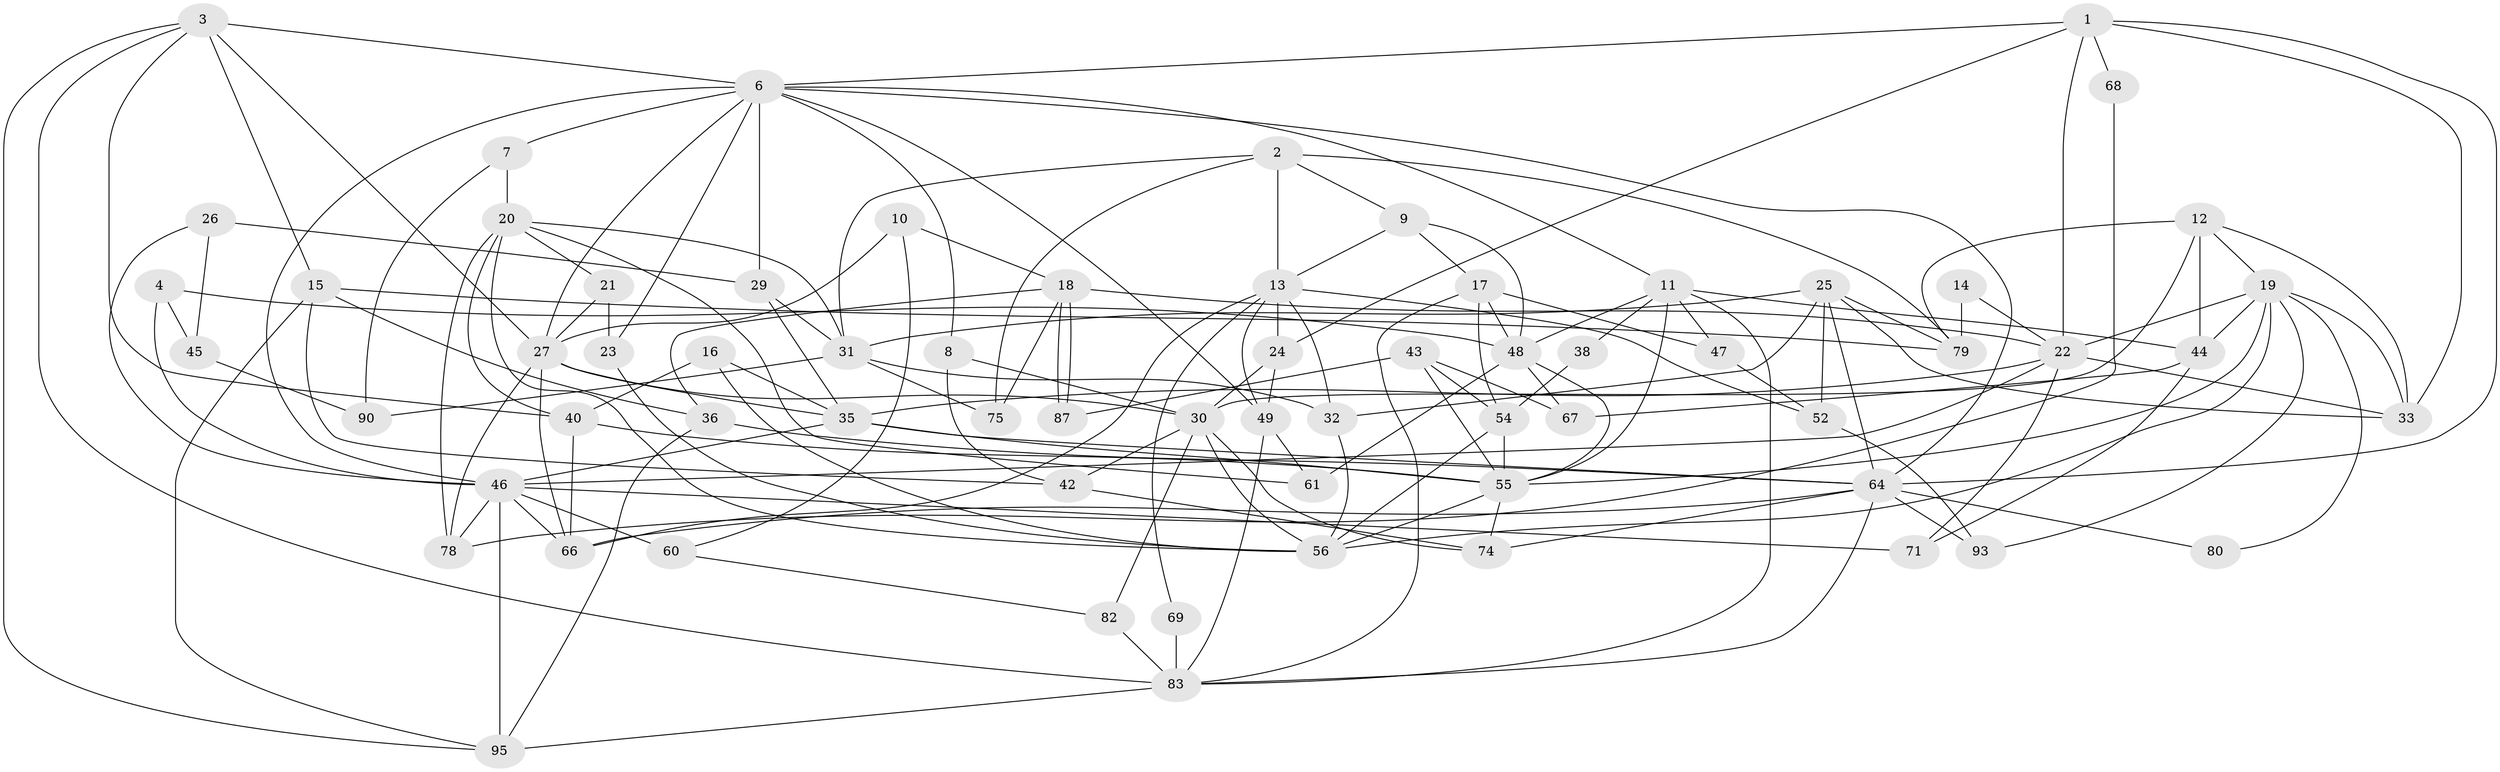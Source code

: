 // original degree distribution, {3: 0.32, 4: 0.3, 5: 0.17, 6: 0.09, 2: 0.08, 7: 0.03, 8: 0.01}
// Generated by graph-tools (version 1.1) at 2025/11/02/21/25 10:11:14]
// undirected, 66 vertices, 161 edges
graph export_dot {
graph [start="1"]
  node [color=gray90,style=filled];
  1 [super="+88"];
  2 [super="+5"];
  3 [super="+34"];
  4;
  6 [super="+53"];
  7;
  8;
  9;
  10;
  11 [super="+86"];
  12 [super="+92"];
  13 [super="+41"];
  14;
  15 [super="+51"];
  16;
  17 [super="+89"];
  18 [super="+85"];
  19 [super="+97"];
  20 [super="+28"];
  21;
  22 [super="+58"];
  23;
  24;
  25 [super="+76"];
  26;
  27 [super="+39"];
  29;
  30 [super="+84"];
  31 [super="+37"];
  32 [super="+65"];
  33 [super="+99"];
  35 [super="+50"];
  36 [super="+81"];
  38 [super="+96"];
  40 [super="+73"];
  42;
  43;
  44 [super="+59"];
  45 [super="+57"];
  46 [super="+100"];
  47;
  48 [super="+62"];
  49 [super="+63"];
  52;
  54 [super="+70"];
  55 [super="+72"];
  56 [super="+77"];
  60;
  61;
  64 [super="+98"];
  66;
  67;
  68;
  69;
  71;
  74;
  75;
  78;
  79 [super="+94"];
  80;
  82;
  83 [super="+91"];
  87;
  90;
  93;
  95;
  1 -- 64;
  1 -- 33;
  1 -- 68;
  1 -- 6;
  1 -- 22;
  1 -- 24;
  2 -- 13;
  2 -- 75;
  2 -- 9;
  2 -- 79;
  2 -- 31;
  3 -- 15;
  3 -- 83;
  3 -- 95;
  3 -- 27;
  3 -- 40;
  3 -- 6;
  4 -- 46;
  4 -- 45;
  4 -- 48;
  6 -- 23;
  6 -- 49;
  6 -- 64;
  6 -- 7;
  6 -- 8;
  6 -- 27;
  6 -- 29;
  6 -- 46;
  6 -- 11;
  7 -- 90;
  7 -- 20;
  8 -- 42;
  8 -- 30;
  9 -- 48;
  9 -- 17;
  9 -- 13;
  10 -- 60;
  10 -- 18;
  10 -- 27;
  11 -- 83;
  11 -- 55;
  11 -- 44;
  11 -- 47;
  11 -- 48;
  11 -- 38;
  12 -- 33;
  12 -- 44;
  12 -- 30;
  12 -- 19;
  12 -- 79;
  13 -- 69;
  13 -- 32;
  13 -- 66;
  13 -- 24;
  13 -- 52;
  13 -- 49;
  14 -- 22;
  14 -- 79 [weight=2];
  15 -- 95;
  15 -- 42;
  15 -- 36;
  15 -- 79;
  16 -- 40;
  16 -- 35;
  16 -- 56;
  17 -- 47;
  17 -- 83;
  17 -- 54;
  17 -- 48;
  18 -- 87;
  18 -- 87;
  18 -- 22;
  18 -- 75;
  18 -- 36;
  19 -- 33;
  19 -- 80;
  19 -- 44;
  19 -- 93;
  19 -- 22;
  19 -- 55;
  19 -- 56;
  20 -- 40;
  20 -- 21;
  20 -- 31;
  20 -- 61;
  20 -- 56;
  20 -- 78;
  21 -- 23;
  21 -- 27;
  22 -- 35;
  22 -- 71;
  22 -- 46;
  22 -- 33;
  23 -- 56;
  24 -- 30;
  24 -- 49;
  25 -- 31;
  25 -- 32;
  25 -- 79;
  25 -- 64;
  25 -- 52;
  25 -- 33;
  26 -- 46;
  26 -- 29;
  26 -- 45;
  27 -- 35;
  27 -- 78;
  27 -- 30;
  27 -- 66;
  29 -- 35;
  29 -- 31;
  30 -- 74;
  30 -- 82;
  30 -- 42;
  30 -- 56;
  31 -- 90;
  31 -- 32;
  31 -- 75;
  32 -- 56;
  35 -- 46;
  35 -- 64;
  35 -- 55;
  36 -- 64;
  36 -- 95;
  38 -- 54 [weight=2];
  40 -- 66 [weight=2];
  40 -- 55;
  42 -- 74;
  43 -- 55;
  43 -- 54;
  43 -- 67;
  43 -- 87;
  44 -- 67;
  44 -- 71;
  45 -- 90;
  46 -- 78;
  46 -- 60;
  46 -- 95;
  46 -- 66;
  46 -- 71;
  47 -- 52;
  48 -- 55;
  48 -- 67;
  48 -- 61;
  49 -- 83;
  49 -- 61;
  52 -- 93;
  54 -- 55;
  54 -- 56;
  55 -- 56;
  55 -- 74;
  60 -- 82;
  64 -- 83;
  64 -- 93;
  64 -- 80;
  64 -- 66;
  64 -- 74;
  68 -- 78;
  69 -- 83 [weight=2];
  82 -- 83;
  83 -- 95;
}
